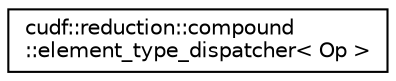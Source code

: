 digraph "Graphical Class Hierarchy"
{
  edge [fontname="Helvetica",fontsize="10",labelfontname="Helvetica",labelfontsize="10"];
  node [fontname="Helvetica",fontsize="10",shape=record];
  rankdir="LR";
  Node0 [label="cudf::reduction::compound\l::element_type_dispatcher\< Op \>",height=0.2,width=0.4,color="black", fillcolor="white", style="filled",URL="$structcudf_1_1reduction_1_1compound_1_1element__type__dispatcher.html"];
}
